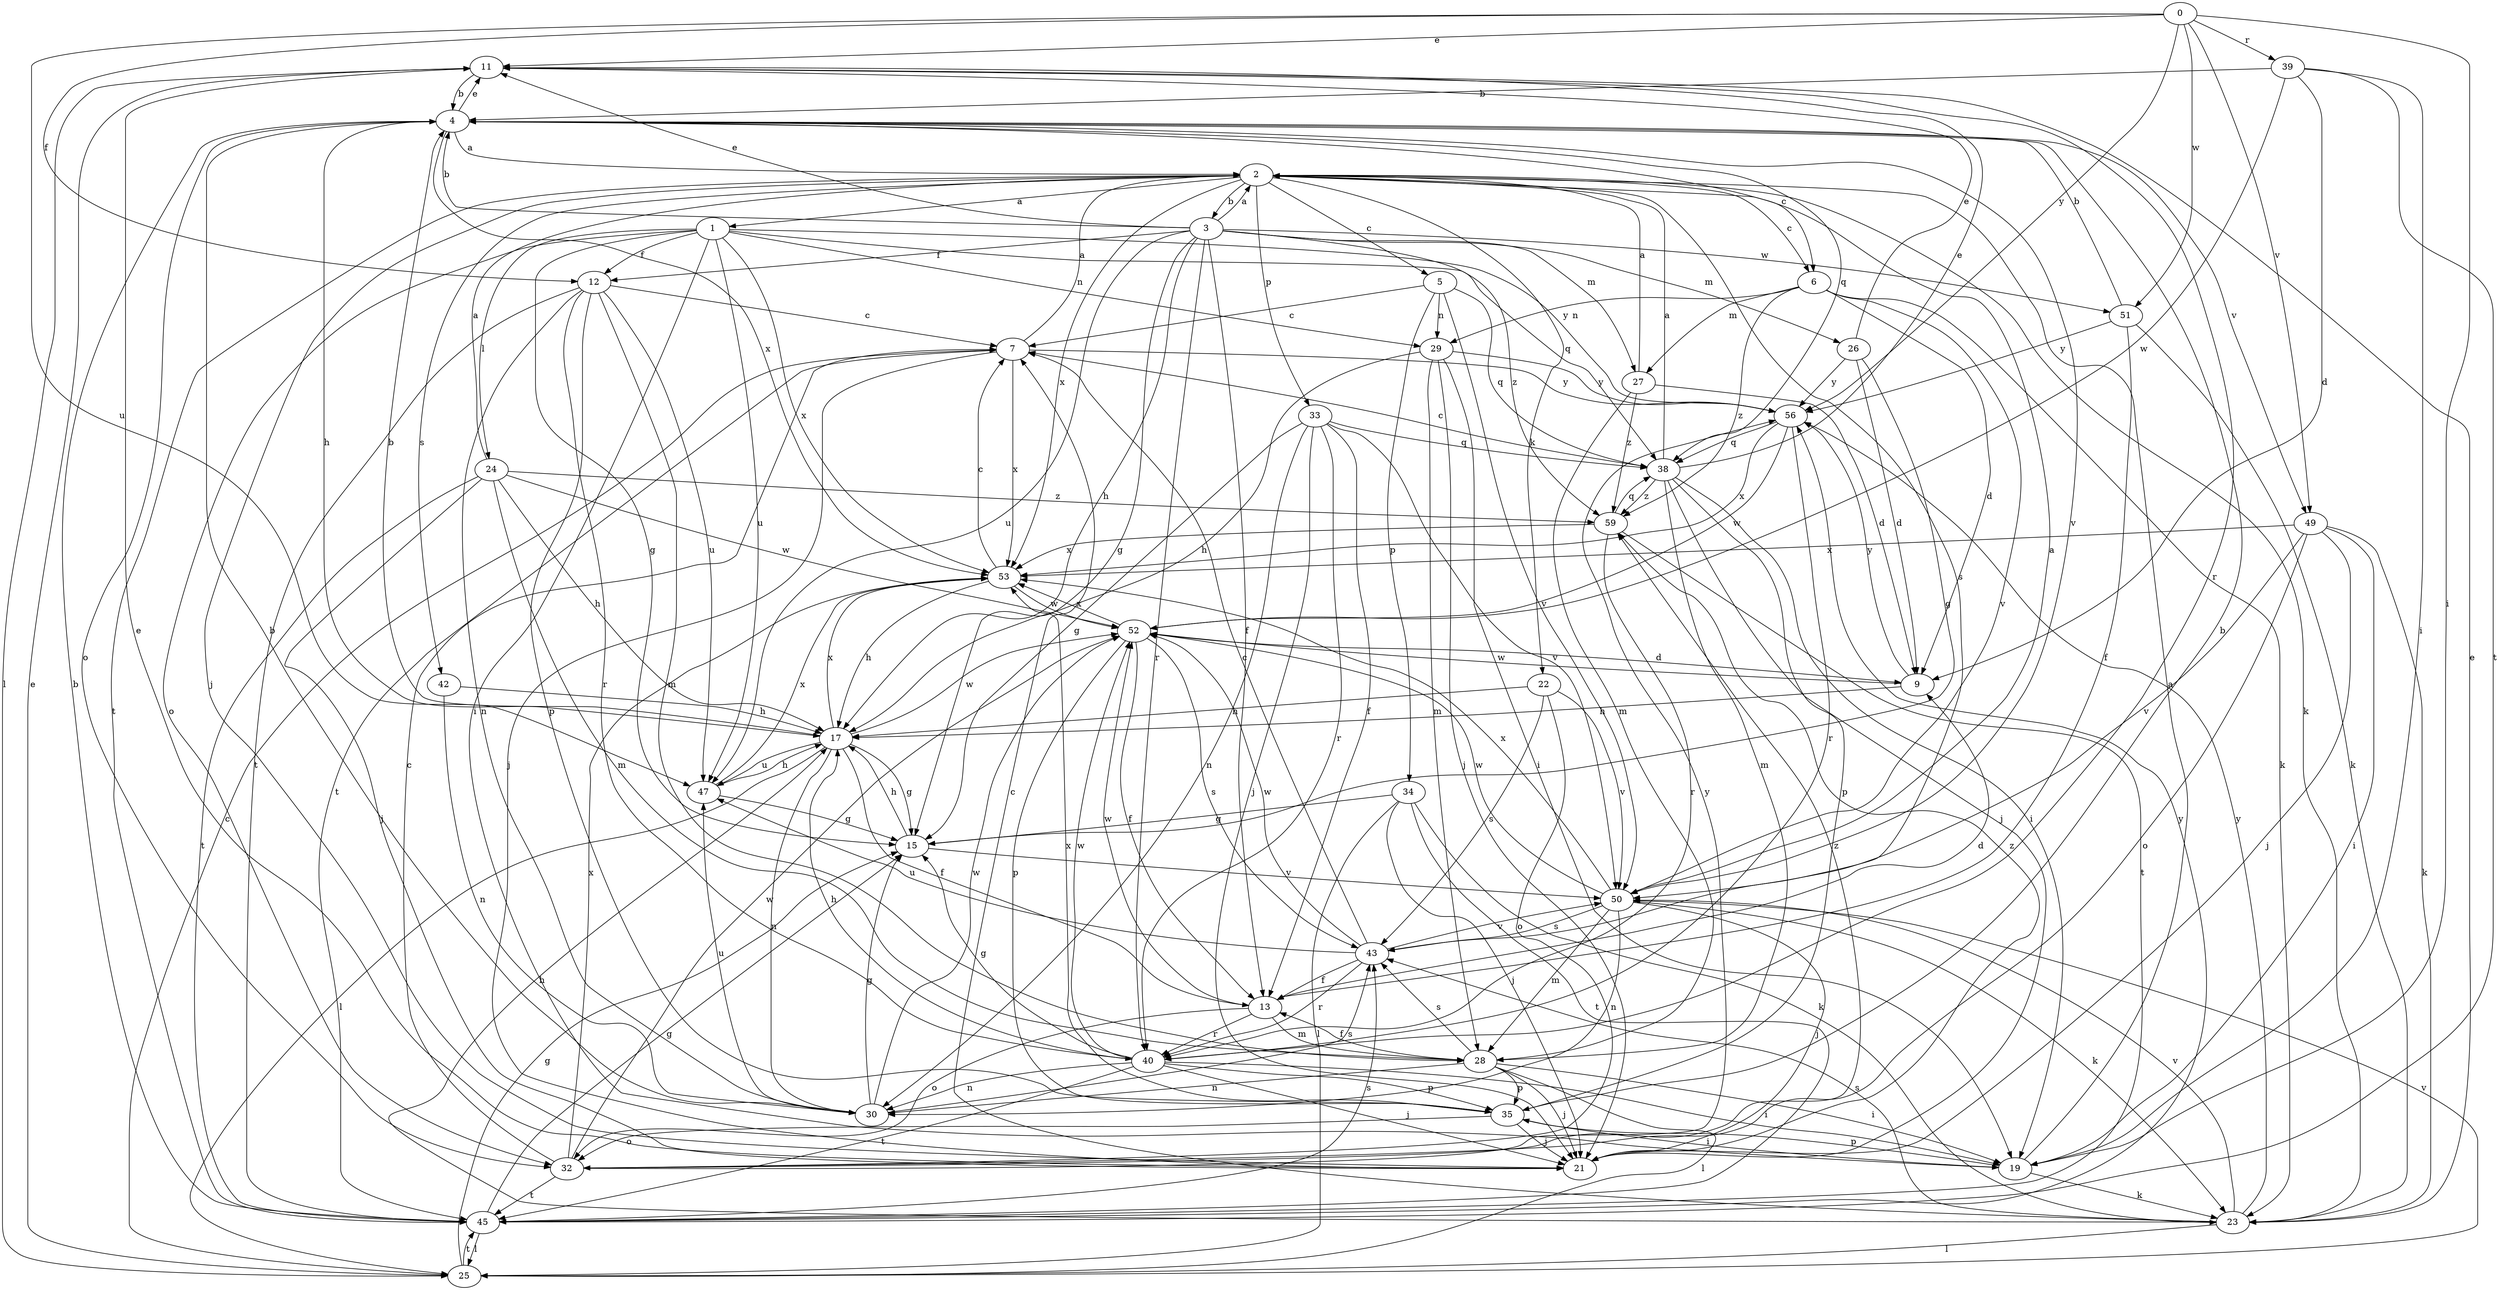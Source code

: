 strict digraph  {
0;
1;
2;
3;
4;
5;
6;
7;
9;
11;
12;
13;
15;
17;
19;
21;
22;
23;
24;
25;
26;
27;
28;
29;
30;
32;
33;
34;
35;
38;
39;
40;
42;
43;
45;
47;
49;
50;
51;
52;
53;
56;
59;
0 -> 11  [label=e];
0 -> 12  [label=f];
0 -> 19  [label=i];
0 -> 39  [label=r];
0 -> 47  [label=u];
0 -> 49  [label=v];
0 -> 51  [label=w];
0 -> 56  [label=y];
1 -> 12  [label=f];
1 -> 15  [label=g];
1 -> 19  [label=i];
1 -> 24  [label=l];
1 -> 29  [label=n];
1 -> 32  [label=o];
1 -> 38  [label=q];
1 -> 47  [label=u];
1 -> 53  [label=x];
1 -> 56  [label=y];
2 -> 1  [label=a];
2 -> 3  [label=b];
2 -> 5  [label=c];
2 -> 6  [label=c];
2 -> 21  [label=j];
2 -> 22  [label=k];
2 -> 23  [label=k];
2 -> 33  [label=p];
2 -> 42  [label=s];
2 -> 43  [label=s];
2 -> 45  [label=t];
2 -> 53  [label=x];
3 -> 2  [label=a];
3 -> 4  [label=b];
3 -> 11  [label=e];
3 -> 12  [label=f];
3 -> 13  [label=f];
3 -> 15  [label=g];
3 -> 17  [label=h];
3 -> 26  [label=m];
3 -> 27  [label=m];
3 -> 40  [label=r];
3 -> 47  [label=u];
3 -> 51  [label=w];
3 -> 59  [label=z];
4 -> 2  [label=a];
4 -> 6  [label=c];
4 -> 11  [label=e];
4 -> 17  [label=h];
4 -> 32  [label=o];
4 -> 38  [label=q];
4 -> 49  [label=v];
4 -> 50  [label=v];
4 -> 53  [label=x];
5 -> 7  [label=c];
5 -> 29  [label=n];
5 -> 34  [label=p];
5 -> 38  [label=q];
5 -> 50  [label=v];
6 -> 9  [label=d];
6 -> 23  [label=k];
6 -> 27  [label=m];
6 -> 29  [label=n];
6 -> 50  [label=v];
6 -> 59  [label=z];
7 -> 2  [label=a];
7 -> 21  [label=j];
7 -> 45  [label=t];
7 -> 53  [label=x];
7 -> 56  [label=y];
9 -> 17  [label=h];
9 -> 52  [label=w];
9 -> 56  [label=y];
11 -> 4  [label=b];
11 -> 25  [label=l];
11 -> 40  [label=r];
12 -> 7  [label=c];
12 -> 28  [label=m];
12 -> 30  [label=n];
12 -> 35  [label=p];
12 -> 40  [label=r];
12 -> 45  [label=t];
12 -> 47  [label=u];
13 -> 9  [label=d];
13 -> 28  [label=m];
13 -> 32  [label=o];
13 -> 40  [label=r];
13 -> 52  [label=w];
15 -> 17  [label=h];
15 -> 50  [label=v];
17 -> 4  [label=b];
17 -> 13  [label=f];
17 -> 15  [label=g];
17 -> 25  [label=l];
17 -> 30  [label=n];
17 -> 47  [label=u];
17 -> 52  [label=w];
17 -> 53  [label=x];
19 -> 2  [label=a];
19 -> 23  [label=k];
19 -> 35  [label=p];
21 -> 11  [label=e];
21 -> 59  [label=z];
22 -> 17  [label=h];
22 -> 32  [label=o];
22 -> 43  [label=s];
22 -> 50  [label=v];
23 -> 7  [label=c];
23 -> 11  [label=e];
23 -> 17  [label=h];
23 -> 25  [label=l];
23 -> 43  [label=s];
23 -> 50  [label=v];
23 -> 56  [label=y];
24 -> 2  [label=a];
24 -> 17  [label=h];
24 -> 21  [label=j];
24 -> 28  [label=m];
24 -> 45  [label=t];
24 -> 52  [label=w];
24 -> 59  [label=z];
25 -> 7  [label=c];
25 -> 11  [label=e];
25 -> 15  [label=g];
25 -> 45  [label=t];
25 -> 50  [label=v];
26 -> 9  [label=d];
26 -> 11  [label=e];
26 -> 15  [label=g];
26 -> 56  [label=y];
27 -> 2  [label=a];
27 -> 9  [label=d];
27 -> 28  [label=m];
27 -> 59  [label=z];
28 -> 13  [label=f];
28 -> 19  [label=i];
28 -> 21  [label=j];
28 -> 25  [label=l];
28 -> 30  [label=n];
28 -> 35  [label=p];
28 -> 43  [label=s];
29 -> 17  [label=h];
29 -> 19  [label=i];
29 -> 21  [label=j];
29 -> 28  [label=m];
29 -> 56  [label=y];
30 -> 4  [label=b];
30 -> 15  [label=g];
30 -> 43  [label=s];
30 -> 47  [label=u];
30 -> 52  [label=w];
32 -> 7  [label=c];
32 -> 45  [label=t];
32 -> 52  [label=w];
32 -> 53  [label=x];
32 -> 56  [label=y];
32 -> 59  [label=z];
33 -> 13  [label=f];
33 -> 15  [label=g];
33 -> 21  [label=j];
33 -> 30  [label=n];
33 -> 38  [label=q];
33 -> 40  [label=r];
33 -> 50  [label=v];
34 -> 15  [label=g];
34 -> 21  [label=j];
34 -> 23  [label=k];
34 -> 25  [label=l];
34 -> 45  [label=t];
35 -> 4  [label=b];
35 -> 19  [label=i];
35 -> 21  [label=j];
35 -> 32  [label=o];
35 -> 53  [label=x];
38 -> 2  [label=a];
38 -> 7  [label=c];
38 -> 11  [label=e];
38 -> 19  [label=i];
38 -> 21  [label=j];
38 -> 28  [label=m];
38 -> 35  [label=p];
38 -> 59  [label=z];
39 -> 4  [label=b];
39 -> 9  [label=d];
39 -> 19  [label=i];
39 -> 45  [label=t];
39 -> 52  [label=w];
40 -> 15  [label=g];
40 -> 17  [label=h];
40 -> 19  [label=i];
40 -> 21  [label=j];
40 -> 30  [label=n];
40 -> 35  [label=p];
40 -> 45  [label=t];
40 -> 52  [label=w];
42 -> 17  [label=h];
42 -> 30  [label=n];
43 -> 7  [label=c];
43 -> 13  [label=f];
43 -> 40  [label=r];
43 -> 47  [label=u];
43 -> 50  [label=v];
43 -> 52  [label=w];
45 -> 4  [label=b];
45 -> 15  [label=g];
45 -> 25  [label=l];
45 -> 43  [label=s];
45 -> 56  [label=y];
47 -> 15  [label=g];
47 -> 17  [label=h];
47 -> 53  [label=x];
49 -> 19  [label=i];
49 -> 21  [label=j];
49 -> 23  [label=k];
49 -> 32  [label=o];
49 -> 50  [label=v];
49 -> 53  [label=x];
50 -> 2  [label=a];
50 -> 21  [label=j];
50 -> 23  [label=k];
50 -> 28  [label=m];
50 -> 30  [label=n];
50 -> 43  [label=s];
50 -> 52  [label=w];
50 -> 53  [label=x];
51 -> 4  [label=b];
51 -> 13  [label=f];
51 -> 23  [label=k];
51 -> 56  [label=y];
52 -> 9  [label=d];
52 -> 13  [label=f];
52 -> 35  [label=p];
52 -> 43  [label=s];
52 -> 53  [label=x];
53 -> 7  [label=c];
53 -> 17  [label=h];
53 -> 52  [label=w];
56 -> 38  [label=q];
56 -> 40  [label=r];
56 -> 52  [label=w];
56 -> 53  [label=x];
59 -> 38  [label=q];
59 -> 40  [label=r];
59 -> 45  [label=t];
59 -> 53  [label=x];
}
